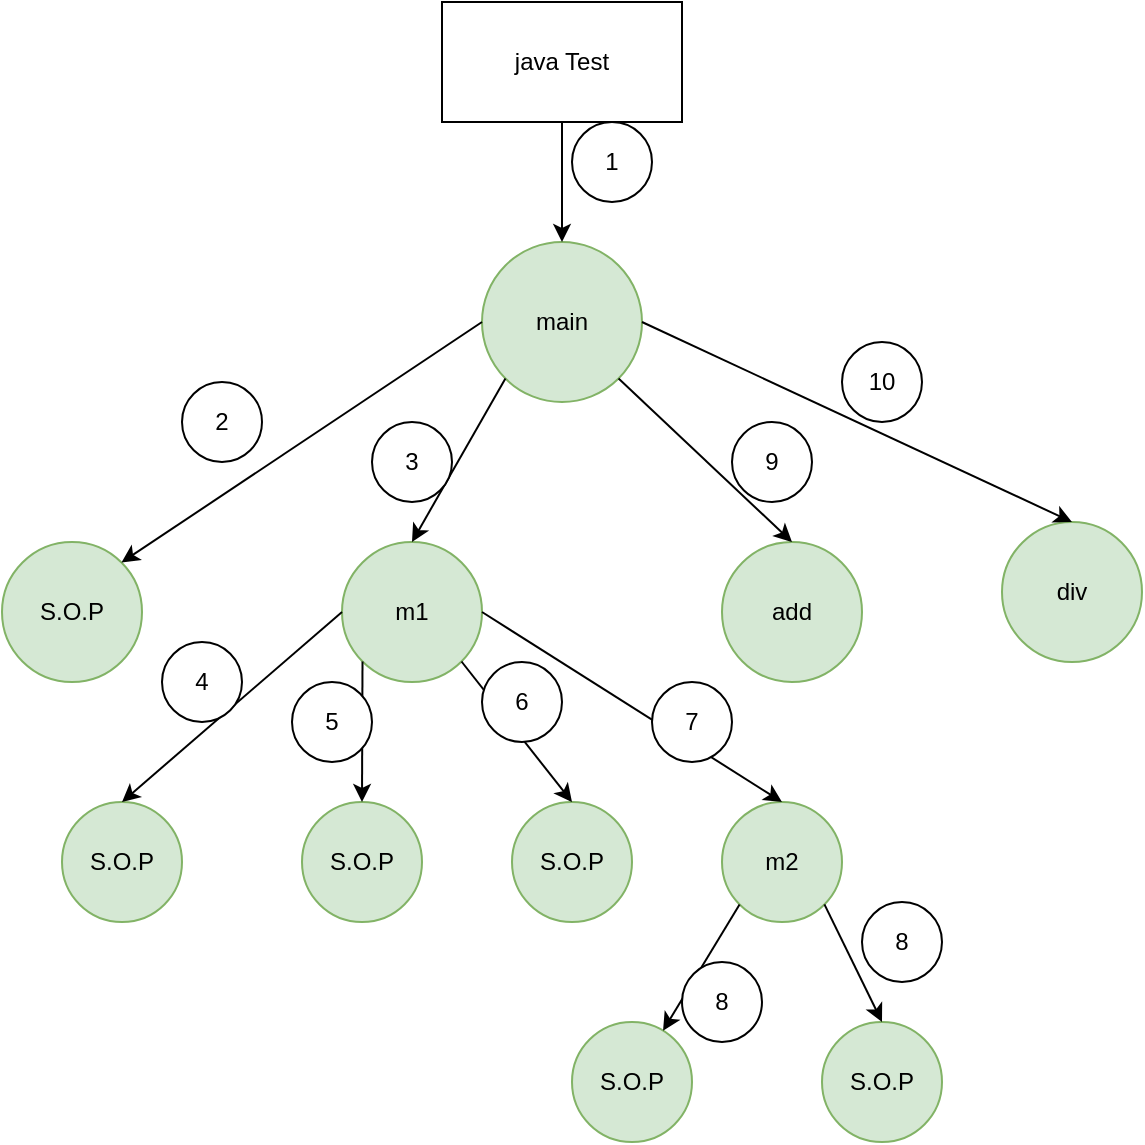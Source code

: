 <mxfile version="14.4.2" type="device"><diagram id="lNEzA1zN-j-A_U0VQlpu" name="Page-1"><mxGraphModel dx="958" dy="1600" grid="1" gridSize="10" guides="1" tooltips="1" connect="1" arrows="1" fold="1" page="1" pageScale="1" pageWidth="850" pageHeight="1100" math="0" shadow="0"><root><mxCell id="0"/><mxCell id="1" parent="0"/><mxCell id="0js7-KAyf50HgiIJJTU2-1" value="main" style="ellipse;whiteSpace=wrap;html=1;aspect=fixed;fillColor=#d5e8d4;strokeColor=#82b366;" vertex="1" parent="1"><mxGeometry x="350" y="30" width="80" height="80" as="geometry"/></mxCell><mxCell id="0js7-KAyf50HgiIJJTU2-2" value="S.O.P" style="ellipse;whiteSpace=wrap;html=1;aspect=fixed;fillColor=#d5e8d4;strokeColor=#82b366;" vertex="1" parent="1"><mxGeometry x="110" y="180" width="70" height="70" as="geometry"/></mxCell><mxCell id="0js7-KAyf50HgiIJJTU2-4" value="m1" style="ellipse;whiteSpace=wrap;html=1;aspect=fixed;fillColor=#d5e8d4;strokeColor=#82b366;" vertex="1" parent="1"><mxGeometry x="280" y="180" width="70" height="70" as="geometry"/></mxCell><mxCell id="0js7-KAyf50HgiIJJTU2-5" value="" style="endArrow=classic;html=1;exitX=0;exitY=0.5;exitDx=0;exitDy=0;entryX=1;entryY=0;entryDx=0;entryDy=0;" edge="1" parent="1" source="0js7-KAyf50HgiIJJTU2-1" target="0js7-KAyf50HgiIJJTU2-2"><mxGeometry width="50" height="50" relative="1" as="geometry"><mxPoint x="400" y="260" as="sourcePoint"/><mxPoint x="450" y="210" as="targetPoint"/></mxGeometry></mxCell><mxCell id="0js7-KAyf50HgiIJJTU2-7" value="java Test" style="rounded=0;whiteSpace=wrap;html=1;" vertex="1" parent="1"><mxGeometry x="330" y="-90" width="120" height="60" as="geometry"/></mxCell><mxCell id="0js7-KAyf50HgiIJJTU2-8" value="" style="endArrow=classic;html=1;exitX=0.5;exitY=1;exitDx=0;exitDy=0;" edge="1" parent="1" source="0js7-KAyf50HgiIJJTU2-7" target="0js7-KAyf50HgiIJJTU2-1"><mxGeometry width="50" height="50" relative="1" as="geometry"><mxPoint x="400" y="140" as="sourcePoint"/><mxPoint x="450" y="90" as="targetPoint"/></mxGeometry></mxCell><mxCell id="0js7-KAyf50HgiIJJTU2-9" value="" style="endArrow=classic;html=1;exitX=0;exitY=1;exitDx=0;exitDy=0;entryX=0.5;entryY=0;entryDx=0;entryDy=0;" edge="1" parent="1" source="0js7-KAyf50HgiIJJTU2-1" target="0js7-KAyf50HgiIJJTU2-4"><mxGeometry width="50" height="50" relative="1" as="geometry"><mxPoint x="400" y="140" as="sourcePoint"/><mxPoint x="450" y="90" as="targetPoint"/></mxGeometry></mxCell><mxCell id="0js7-KAyf50HgiIJJTU2-10" value="S.O.P" style="ellipse;whiteSpace=wrap;html=1;aspect=fixed;fillColor=#d5e8d4;strokeColor=#82b366;" vertex="1" parent="1"><mxGeometry x="140" y="310" width="60" height="60" as="geometry"/></mxCell><mxCell id="0js7-KAyf50HgiIJJTU2-11" value="" style="endArrow=classic;html=1;exitX=0;exitY=0.5;exitDx=0;exitDy=0;entryX=0.5;entryY=0;entryDx=0;entryDy=0;" edge="1" parent="1" source="0js7-KAyf50HgiIJJTU2-4" target="0js7-KAyf50HgiIJJTU2-10"><mxGeometry width="50" height="50" relative="1" as="geometry"><mxPoint x="400" y="230" as="sourcePoint"/><mxPoint x="450" y="180" as="targetPoint"/></mxGeometry></mxCell><mxCell id="0js7-KAyf50HgiIJJTU2-12" value="S.O.P" style="ellipse;whiteSpace=wrap;html=1;aspect=fixed;fillColor=#d5e8d4;strokeColor=#82b366;" vertex="1" parent="1"><mxGeometry x="260" y="310" width="60" height="60" as="geometry"/></mxCell><mxCell id="0js7-KAyf50HgiIJJTU2-13" value="" style="endArrow=classic;html=1;exitX=0;exitY=1;exitDx=0;exitDy=0;" edge="1" parent="1" source="0js7-KAyf50HgiIJJTU2-4" target="0js7-KAyf50HgiIJJTU2-12"><mxGeometry width="50" height="50" relative="1" as="geometry"><mxPoint x="400" y="230" as="sourcePoint"/><mxPoint x="450" y="180" as="targetPoint"/></mxGeometry></mxCell><mxCell id="0js7-KAyf50HgiIJJTU2-14" value="S.O.P" style="ellipse;whiteSpace=wrap;html=1;aspect=fixed;fillColor=#d5e8d4;strokeColor=#82b366;" vertex="1" parent="1"><mxGeometry x="365" y="310" width="60" height="60" as="geometry"/></mxCell><mxCell id="0js7-KAyf50HgiIJJTU2-15" value="" style="endArrow=classic;html=1;exitX=1;exitY=1;exitDx=0;exitDy=0;entryX=0.5;entryY=0;entryDx=0;entryDy=0;" edge="1" parent="1" source="0js7-KAyf50HgiIJJTU2-4" target="0js7-KAyf50HgiIJJTU2-14"><mxGeometry width="50" height="50" relative="1" as="geometry"><mxPoint x="400" y="230" as="sourcePoint"/><mxPoint x="450" y="180" as="targetPoint"/></mxGeometry></mxCell><mxCell id="0js7-KAyf50HgiIJJTU2-16" value="m2" style="ellipse;whiteSpace=wrap;html=1;aspect=fixed;fillColor=#d5e8d4;strokeColor=#82b366;" vertex="1" parent="1"><mxGeometry x="470" y="310" width="60" height="60" as="geometry"/></mxCell><mxCell id="0js7-KAyf50HgiIJJTU2-17" value="" style="endArrow=classic;html=1;exitX=1;exitY=0.5;exitDx=0;exitDy=0;entryX=0.5;entryY=0;entryDx=0;entryDy=0;" edge="1" parent="1" source="0js7-KAyf50HgiIJJTU2-4" target="0js7-KAyf50HgiIJJTU2-16"><mxGeometry width="50" height="50" relative="1" as="geometry"><mxPoint x="349.749" y="249.749" as="sourcePoint"/><mxPoint x="405" y="320" as="targetPoint"/></mxGeometry></mxCell><mxCell id="0js7-KAyf50HgiIJJTU2-18" value="S.O.P" style="ellipse;whiteSpace=wrap;html=1;aspect=fixed;fillColor=#d5e8d4;strokeColor=#82b366;" vertex="1" parent="1"><mxGeometry x="395" y="420" width="60" height="60" as="geometry"/></mxCell><mxCell id="0js7-KAyf50HgiIJJTU2-19" value="S.O.P" style="ellipse;whiteSpace=wrap;html=1;aspect=fixed;fillColor=#d5e8d4;strokeColor=#82b366;" vertex="1" parent="1"><mxGeometry x="520" y="420" width="60" height="60" as="geometry"/></mxCell><mxCell id="0js7-KAyf50HgiIJJTU2-20" value="" style="endArrow=classic;html=1;exitX=0;exitY=1;exitDx=0;exitDy=0;" edge="1" parent="1" source="0js7-KAyf50HgiIJJTU2-16" target="0js7-KAyf50HgiIJJTU2-18"><mxGeometry width="50" height="50" relative="1" as="geometry"><mxPoint x="400" y="300" as="sourcePoint"/><mxPoint x="450" y="250" as="targetPoint"/></mxGeometry></mxCell><mxCell id="0js7-KAyf50HgiIJJTU2-21" value="" style="endArrow=classic;html=1;exitX=1;exitY=1;exitDx=0;exitDy=0;entryX=0.5;entryY=0;entryDx=0;entryDy=0;" edge="1" parent="1" source="0js7-KAyf50HgiIJJTU2-16" target="0js7-KAyf50HgiIJJTU2-19"><mxGeometry width="50" height="50" relative="1" as="geometry"><mxPoint x="488.787" y="371.213" as="sourcePoint"/><mxPoint x="450.478" y="434.301" as="targetPoint"/></mxGeometry></mxCell><mxCell id="0js7-KAyf50HgiIJJTU2-22" value="add" style="ellipse;whiteSpace=wrap;html=1;aspect=fixed;fillColor=#d5e8d4;strokeColor=#82b366;" vertex="1" parent="1"><mxGeometry x="470" y="180" width="70" height="70" as="geometry"/></mxCell><mxCell id="0js7-KAyf50HgiIJJTU2-23" value="" style="endArrow=classic;html=1;exitX=1;exitY=1;exitDx=0;exitDy=0;entryX=0.5;entryY=0;entryDx=0;entryDy=0;" edge="1" parent="1" source="0js7-KAyf50HgiIJJTU2-1" target="0js7-KAyf50HgiIJJTU2-22"><mxGeometry width="50" height="50" relative="1" as="geometry"><mxPoint x="371.716" y="108.284" as="sourcePoint"/><mxPoint x="325" y="190" as="targetPoint"/></mxGeometry></mxCell><mxCell id="0js7-KAyf50HgiIJJTU2-24" value="div" style="ellipse;whiteSpace=wrap;html=1;aspect=fixed;fillColor=#d5e8d4;strokeColor=#82b366;" vertex="1" parent="1"><mxGeometry x="610" y="170" width="70" height="70" as="geometry"/></mxCell><mxCell id="0js7-KAyf50HgiIJJTU2-25" value="" style="endArrow=classic;html=1;exitX=1;exitY=0.5;exitDx=0;exitDy=0;entryX=0.5;entryY=0;entryDx=0;entryDy=0;" edge="1" parent="1" source="0js7-KAyf50HgiIJJTU2-1" target="0js7-KAyf50HgiIJJTU2-24"><mxGeometry width="50" height="50" relative="1" as="geometry"><mxPoint x="428.284" y="108.284" as="sourcePoint"/><mxPoint x="515" y="190" as="targetPoint"/></mxGeometry></mxCell><mxCell id="0js7-KAyf50HgiIJJTU2-26" value="1" style="ellipse;whiteSpace=wrap;html=1;aspect=fixed;" vertex="1" parent="1"><mxGeometry x="395" y="-30" width="40" height="40" as="geometry"/></mxCell><mxCell id="0js7-KAyf50HgiIJJTU2-27" value="2" style="ellipse;whiteSpace=wrap;html=1;aspect=fixed;" vertex="1" parent="1"><mxGeometry x="200" y="100" width="40" height="40" as="geometry"/></mxCell><mxCell id="0js7-KAyf50HgiIJJTU2-28" value="3" style="ellipse;whiteSpace=wrap;html=1;aspect=fixed;" vertex="1" parent="1"><mxGeometry x="295" y="120" width="40" height="40" as="geometry"/></mxCell><mxCell id="0js7-KAyf50HgiIJJTU2-29" value="4" style="ellipse;whiteSpace=wrap;html=1;aspect=fixed;" vertex="1" parent="1"><mxGeometry x="190" y="230" width="40" height="40" as="geometry"/></mxCell><mxCell id="0js7-KAyf50HgiIJJTU2-30" value="5" style="ellipse;whiteSpace=wrap;html=1;aspect=fixed;" vertex="1" parent="1"><mxGeometry x="255" y="250" width="40" height="40" as="geometry"/></mxCell><mxCell id="0js7-KAyf50HgiIJJTU2-31" value="6" style="ellipse;whiteSpace=wrap;html=1;aspect=fixed;" vertex="1" parent="1"><mxGeometry x="350" y="240" width="40" height="40" as="geometry"/></mxCell><mxCell id="0js7-KAyf50HgiIJJTU2-32" value="7" style="ellipse;whiteSpace=wrap;html=1;aspect=fixed;" vertex="1" parent="1"><mxGeometry x="435" y="250" width="40" height="40" as="geometry"/></mxCell><mxCell id="0js7-KAyf50HgiIJJTU2-33" value="8" style="ellipse;whiteSpace=wrap;html=1;aspect=fixed;" vertex="1" parent="1"><mxGeometry x="450" y="390" width="40" height="40" as="geometry"/></mxCell><mxCell id="0js7-KAyf50HgiIJJTU2-35" value="8" style="ellipse;whiteSpace=wrap;html=1;aspect=fixed;" vertex="1" parent="1"><mxGeometry x="540" y="360" width="40" height="40" as="geometry"/></mxCell><mxCell id="0js7-KAyf50HgiIJJTU2-36" value="9" style="ellipse;whiteSpace=wrap;html=1;aspect=fixed;" vertex="1" parent="1"><mxGeometry x="475" y="120" width="40" height="40" as="geometry"/></mxCell><mxCell id="0js7-KAyf50HgiIJJTU2-37" value="10" style="ellipse;whiteSpace=wrap;html=1;aspect=fixed;" vertex="1" parent="1"><mxGeometry x="530" y="80" width="40" height="40" as="geometry"/></mxCell></root></mxGraphModel></diagram></mxfile>